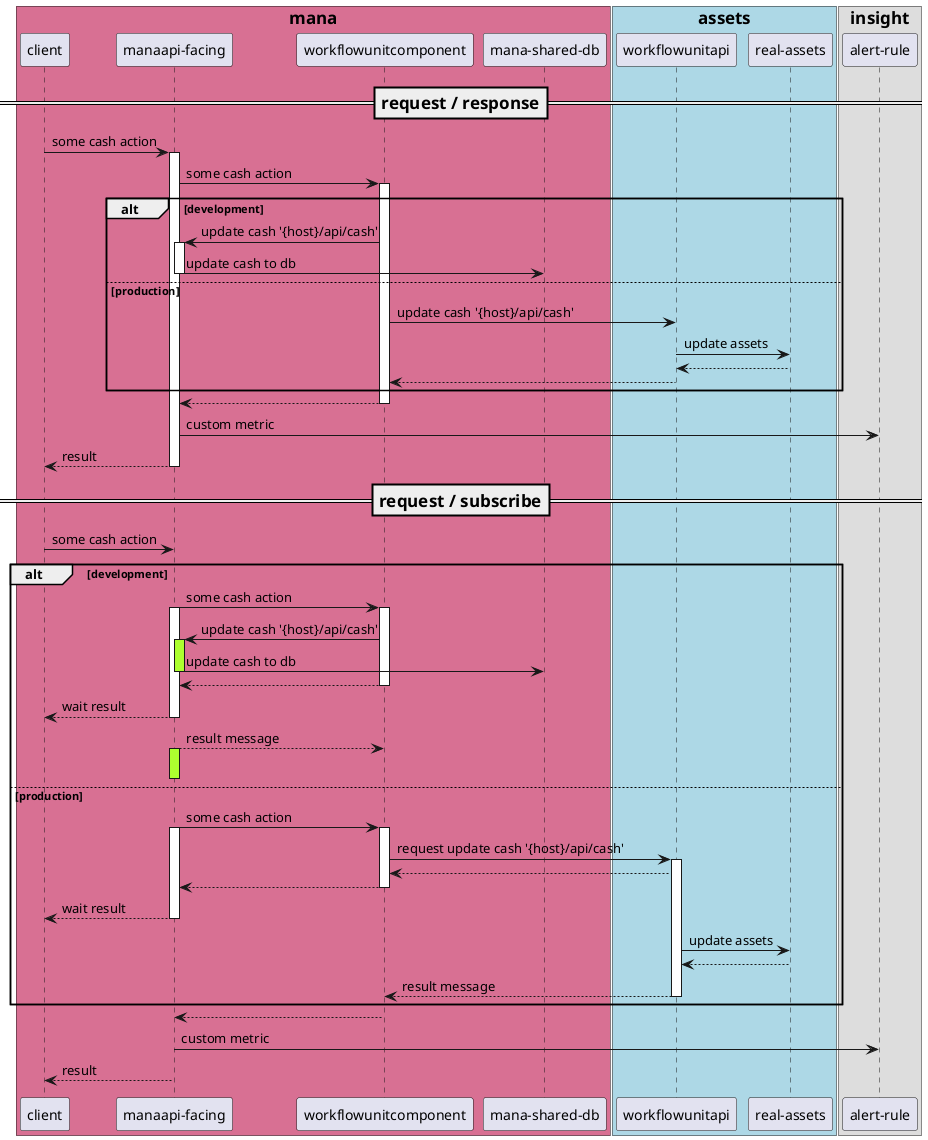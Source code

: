 @startuml money-interface-idea

box =mana #PaleVioletRed
participant client
participant "manaapi-facing" as mana
participant workflowunitcomponent as wfcom
participant "mana-shared-db" as db
end box

box =assets #LightBlue
participant workflowunitapi as wfapi
participant "real-assets" as assets
end box

box =insight
participant "alert-rule" as alert
end box

== =request / response ==

client -> mana : some cash action
activate mana
mana -> wfcom : some cash action
activate wfcom
alt development
    mana <- wfcom : update cash '{host}/api/cash'
    activate mana
    mana -> db : update cash to db
    deactivate mana
else production
    wfcom -> wfapi : update cash '{host}/api/cash'
    wfapi -> assets : update assets
    wfapi <-- assets
    wfcom <-- wfapi
end
mana <-- wfcom
deactivate wfcom
mana -> alert : custom metric
client <-- mana : result
deactivate mana

== =request / subscribe ==

client -> mana : some cash action
alt development
    mana -> wfcom : some cash action
    activate mana
    activate wfcom
    mana <- wfcom : update cash '{host}/api/cash'
    activate mana #GreenYellow
    mana -> db : update cash to db
    deactivate mana
    mana <-- wfcom
    deactivate wfcom
    client <-- mana : wait result
    deactivate mana
    mana --> wfcom : result message
    activate mana #GreenYellow
    deactivate mana
else production
    mana -> wfcom : some cash action
    activate mana
    activate wfcom
    wfcom -> wfapi : request update cash '{host}/api/cash'
    activate wfapi
    wfcom <-- wfapi
    mana <-- wfcom
    deactivate wfcom
    client <-- mana : wait result
    deactivate mana
    wfapi -> assets : update assets
    wfapi <-- assets :
    wfcom <-- wfapi : result message
    deactivate wfapi
end
mana <-- wfcom
mana -> alert : custom metric
client <-- mana : result

@enduml
